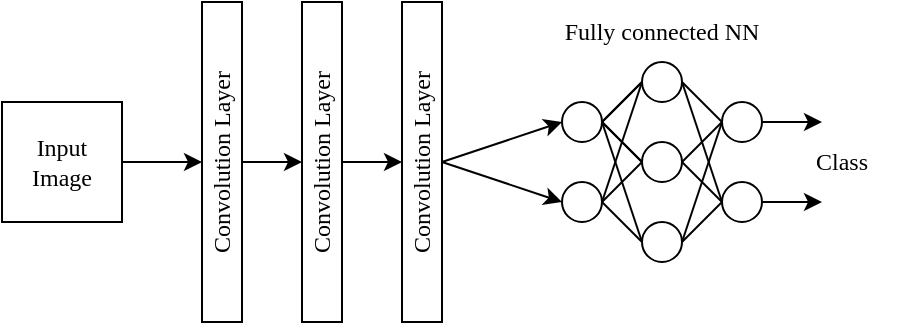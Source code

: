 <mxfile>
    <diagram id="CfPh5NLScSKAY_9VisPO" name="Page-1">
        <mxGraphModel dx="909" dy="429" grid="1" gridSize="10" guides="1" tooltips="1" connect="1" arrows="1" fold="1" page="1" pageScale="1" pageWidth="850" pageHeight="1100" background="#ffffff" math="0" shadow="0">
            <root>
                <mxCell id="0"/>
                <mxCell id="1" parent="0"/>
                <mxCell id="2" value="" style="ellipse;whiteSpace=wrap;html=1;aspect=fixed;" vertex="1" parent="1">
                    <mxGeometry x="300" y="160" width="20" height="20" as="geometry"/>
                </mxCell>
                <mxCell id="3" value="" style="ellipse;whiteSpace=wrap;html=1;aspect=fixed;" vertex="1" parent="1">
                    <mxGeometry x="300" y="200" width="20" height="20" as="geometry"/>
                </mxCell>
                <mxCell id="5" value="" style="ellipse;whiteSpace=wrap;html=1;aspect=fixed;" vertex="1" parent="1">
                    <mxGeometry x="340" y="140" width="20" height="20" as="geometry"/>
                </mxCell>
                <mxCell id="6" value="" style="ellipse;whiteSpace=wrap;html=1;aspect=fixed;" vertex="1" parent="1">
                    <mxGeometry x="340" y="180" width="20" height="20" as="geometry"/>
                </mxCell>
                <mxCell id="7" value="" style="ellipse;whiteSpace=wrap;html=1;aspect=fixed;" vertex="1" parent="1">
                    <mxGeometry x="340" y="220" width="20" height="20" as="geometry"/>
                </mxCell>
                <mxCell id="9" value="" style="ellipse;whiteSpace=wrap;html=1;aspect=fixed;" vertex="1" parent="1">
                    <mxGeometry x="380" y="160" width="20" height="20" as="geometry"/>
                </mxCell>
                <mxCell id="10" value="" style="ellipse;whiteSpace=wrap;html=1;aspect=fixed;" vertex="1" parent="1">
                    <mxGeometry x="380" y="200" width="20" height="20" as="geometry"/>
                </mxCell>
                <mxCell id="12" value="" style="endArrow=none;html=1;exitX=1;exitY=0.5;exitDx=0;exitDy=0;entryX=0;entryY=0.5;entryDx=0;entryDy=0;" edge="1" parent="1" source="2" target="5">
                    <mxGeometry width="50" height="50" relative="1" as="geometry">
                        <mxPoint x="340" y="200" as="sourcePoint"/>
                        <mxPoint x="390" y="150" as="targetPoint"/>
                    </mxGeometry>
                </mxCell>
                <mxCell id="13" value="" style="endArrow=none;html=1;exitX=1;exitY=0.5;exitDx=0;exitDy=0;entryX=0;entryY=0.5;entryDx=0;entryDy=0;" edge="1" parent="1" source="2" target="6">
                    <mxGeometry width="50" height="50" relative="1" as="geometry">
                        <mxPoint x="331.96" y="177.9" as="sourcePoint"/>
                        <mxPoint x="350" y="160" as="targetPoint"/>
                    </mxGeometry>
                </mxCell>
                <mxCell id="14" value="" style="endArrow=none;html=1;exitX=1;exitY=0.5;exitDx=0;exitDy=0;entryX=0;entryY=0.5;entryDx=0;entryDy=0;" edge="1" parent="1" source="2" target="7">
                    <mxGeometry width="50" height="50" relative="1" as="geometry">
                        <mxPoint x="341.96" y="187.9" as="sourcePoint"/>
                        <mxPoint x="360" y="170" as="targetPoint"/>
                    </mxGeometry>
                </mxCell>
                <mxCell id="17" value="" style="endArrow=none;html=1;exitX=1;exitY=0.5;exitDx=0;exitDy=0;entryX=0;entryY=0.5;entryDx=0;entryDy=0;" edge="1" parent="1">
                    <mxGeometry width="50" height="50" relative="1" as="geometry">
                        <mxPoint x="320" y="170" as="sourcePoint"/>
                        <mxPoint x="340" y="150" as="targetPoint"/>
                    </mxGeometry>
                </mxCell>
                <mxCell id="18" value="" style="endArrow=none;html=1;exitX=1;exitY=0.5;exitDx=0;exitDy=0;entryX=0;entryY=0.5;entryDx=0;entryDy=0;" edge="1" parent="1">
                    <mxGeometry width="50" height="50" relative="1" as="geometry">
                        <mxPoint x="320" y="170" as="sourcePoint"/>
                        <mxPoint x="340" y="190" as="targetPoint"/>
                    </mxGeometry>
                </mxCell>
                <mxCell id="27" value="" style="endArrow=none;html=1;exitX=1;exitY=0.5;exitDx=0;exitDy=0;entryX=0;entryY=0.5;entryDx=0;entryDy=0;" edge="1" parent="1" source="3" target="5">
                    <mxGeometry width="50" height="50" relative="1" as="geometry">
                        <mxPoint x="330" y="180" as="sourcePoint"/>
                        <mxPoint x="350" y="160" as="targetPoint"/>
                    </mxGeometry>
                </mxCell>
                <mxCell id="28" value="" style="endArrow=none;html=1;exitX=1;exitY=0.5;exitDx=0;exitDy=0;" edge="1" parent="1" source="3">
                    <mxGeometry width="50" height="50" relative="1" as="geometry">
                        <mxPoint x="340" y="190" as="sourcePoint"/>
                        <mxPoint x="340" y="190" as="targetPoint"/>
                    </mxGeometry>
                </mxCell>
                <mxCell id="29" value="" style="endArrow=none;html=1;exitX=1;exitY=0.5;exitDx=0;exitDy=0;entryX=0;entryY=0.5;entryDx=0;entryDy=0;" edge="1" parent="1" source="3" target="7">
                    <mxGeometry width="50" height="50" relative="1" as="geometry">
                        <mxPoint x="350" y="200" as="sourcePoint"/>
                        <mxPoint x="370" y="180" as="targetPoint"/>
                    </mxGeometry>
                </mxCell>
                <mxCell id="30" value="" style="endArrow=none;html=1;exitX=1;exitY=0.5;exitDx=0;exitDy=0;entryX=0;entryY=0.5;entryDx=0;entryDy=0;" edge="1" parent="1" source="5" target="9">
                    <mxGeometry width="50" height="50" relative="1" as="geometry">
                        <mxPoint x="330" y="180" as="sourcePoint"/>
                        <mxPoint x="350" y="160" as="targetPoint"/>
                    </mxGeometry>
                </mxCell>
                <mxCell id="31" value="" style="endArrow=none;html=1;exitX=1;exitY=0.5;exitDx=0;exitDy=0;entryX=0;entryY=0.5;entryDx=0;entryDy=0;" edge="1" parent="1" source="6" target="9">
                    <mxGeometry width="50" height="50" relative="1" as="geometry">
                        <mxPoint x="370" y="160" as="sourcePoint"/>
                        <mxPoint x="390" y="180" as="targetPoint"/>
                    </mxGeometry>
                </mxCell>
                <mxCell id="32" value="" style="endArrow=none;html=1;entryX=1;entryY=0.5;entryDx=0;entryDy=0;exitX=0;exitY=0.5;exitDx=0;exitDy=0;" edge="1" parent="1" source="9" target="7">
                    <mxGeometry width="50" height="50" relative="1" as="geometry">
                        <mxPoint x="380" y="190" as="sourcePoint"/>
                        <mxPoint x="400" y="190" as="targetPoint"/>
                    </mxGeometry>
                </mxCell>
                <mxCell id="33" value="" style="endArrow=none;html=1;exitX=1;exitY=0.5;exitDx=0;exitDy=0;entryX=0;entryY=0.5;entryDx=0;entryDy=0;" edge="1" parent="1" source="7" target="10">
                    <mxGeometry width="50" height="50" relative="1" as="geometry">
                        <mxPoint x="390" y="180" as="sourcePoint"/>
                        <mxPoint x="410" y="200" as="targetPoint"/>
                    </mxGeometry>
                </mxCell>
                <mxCell id="34" value="" style="endArrow=none;html=1;exitX=1;exitY=0.5;exitDx=0;exitDy=0;entryX=0;entryY=0.5;entryDx=0;entryDy=0;" edge="1" parent="1" source="6" target="10">
                    <mxGeometry width="50" height="50" relative="1" as="geometry">
                        <mxPoint x="400" y="190" as="sourcePoint"/>
                        <mxPoint x="420" y="210" as="targetPoint"/>
                    </mxGeometry>
                </mxCell>
                <mxCell id="35" value="" style="endArrow=none;html=1;exitX=1;exitY=0.5;exitDx=0;exitDy=0;entryX=0;entryY=0.5;entryDx=0;entryDy=0;" edge="1" parent="1" source="5" target="10">
                    <mxGeometry width="50" height="50" relative="1" as="geometry">
                        <mxPoint x="410" y="200" as="sourcePoint"/>
                        <mxPoint x="430" y="220" as="targetPoint"/>
                    </mxGeometry>
                </mxCell>
                <mxCell id="36" value="&lt;font face=&quot;Times New Roman&quot;&gt;Convolution Layer&lt;/font&gt;" style="rounded=0;whiteSpace=wrap;html=1;horizontal=0;" vertex="1" parent="1">
                    <mxGeometry x="120" y="110" width="20" height="160" as="geometry"/>
                </mxCell>
                <mxCell id="38" value="&lt;font face=&quot;Times New Roman&quot;&gt;Convolution Layer&lt;/font&gt;" style="rounded=0;whiteSpace=wrap;html=1;horizontal=0;" vertex="1" parent="1">
                    <mxGeometry x="170" y="110" width="20" height="160" as="geometry"/>
                </mxCell>
                <mxCell id="39" value="&lt;font face=&quot;Times New Roman&quot;&gt;Convolution Layer&lt;/font&gt;" style="rounded=0;whiteSpace=wrap;html=1;horizontal=0;" vertex="1" parent="1">
                    <mxGeometry x="220" y="110" width="20" height="160" as="geometry"/>
                </mxCell>
                <mxCell id="42" value="Input&lt;br&gt;Image" style="rounded=0;whiteSpace=wrap;html=1;fontFamily=Times New Roman;" vertex="1" parent="1">
                    <mxGeometry x="20" y="160" width="60" height="60" as="geometry"/>
                </mxCell>
                <mxCell id="43" value="" style="endArrow=classic;html=1;fontFamily=Times New Roman;exitX=1;exitY=0.5;exitDx=0;exitDy=0;entryX=0;entryY=0.5;entryDx=0;entryDy=0;" edge="1" parent="1" source="42" target="36">
                    <mxGeometry width="50" height="50" relative="1" as="geometry">
                        <mxPoint x="290" y="250" as="sourcePoint"/>
                        <mxPoint x="340" y="200" as="targetPoint"/>
                    </mxGeometry>
                </mxCell>
                <mxCell id="44" value="" style="endArrow=classic;html=1;fontFamily=Times New Roman;exitX=1;exitY=0.5;exitDx=0;exitDy=0;entryX=0;entryY=0.5;entryDx=0;entryDy=0;" edge="1" parent="1" source="36" target="38">
                    <mxGeometry width="50" height="50" relative="1" as="geometry">
                        <mxPoint x="90" y="200" as="sourcePoint"/>
                        <mxPoint x="130" y="200" as="targetPoint"/>
                    </mxGeometry>
                </mxCell>
                <mxCell id="45" value="" style="endArrow=classic;html=1;fontFamily=Times New Roman;exitX=1;exitY=0.5;exitDx=0;exitDy=0;entryX=0;entryY=0.5;entryDx=0;entryDy=0;" edge="1" parent="1" source="38" target="39">
                    <mxGeometry width="50" height="50" relative="1" as="geometry">
                        <mxPoint x="100" y="210" as="sourcePoint"/>
                        <mxPoint x="140" y="210" as="targetPoint"/>
                    </mxGeometry>
                </mxCell>
                <mxCell id="46" value="" style="endArrow=classic;html=1;fontFamily=Times New Roman;exitX=1;exitY=0.5;exitDx=0;exitDy=0;entryX=0;entryY=0.5;entryDx=0;entryDy=0;" edge="1" parent="1" source="39" target="2">
                    <mxGeometry width="50" height="50" relative="1" as="geometry">
                        <mxPoint x="110" y="220" as="sourcePoint"/>
                        <mxPoint x="150" y="220" as="targetPoint"/>
                    </mxGeometry>
                </mxCell>
                <mxCell id="47" value="" style="endArrow=classic;html=1;fontFamily=Times New Roman;exitX=1;exitY=0.5;exitDx=0;exitDy=0;entryX=0;entryY=0.5;entryDx=0;entryDy=0;" edge="1" parent="1" source="39" target="3">
                    <mxGeometry width="50" height="50" relative="1" as="geometry">
                        <mxPoint x="120" y="230" as="sourcePoint"/>
                        <mxPoint x="160" y="230" as="targetPoint"/>
                    </mxGeometry>
                </mxCell>
                <mxCell id="48" value="Fully connected NN" style="text;html=1;strokeColor=none;fillColor=none;align=center;verticalAlign=middle;whiteSpace=wrap;rounded=0;fontFamily=Times New Roman;" vertex="1" parent="1">
                    <mxGeometry x="290" y="110" width="120" height="30" as="geometry"/>
                </mxCell>
                <mxCell id="49" value="" style="endArrow=classic;html=1;fontFamily=Times New Roman;exitX=1;exitY=0.5;exitDx=0;exitDy=0;" edge="1" parent="1" source="9">
                    <mxGeometry width="50" height="50" relative="1" as="geometry">
                        <mxPoint x="390" y="240" as="sourcePoint"/>
                        <mxPoint x="430" y="170" as="targetPoint"/>
                    </mxGeometry>
                </mxCell>
                <mxCell id="50" value="" style="endArrow=classic;html=1;fontFamily=Times New Roman;exitX=1;exitY=0.5;exitDx=0;exitDy=0;" edge="1" parent="1" source="10">
                    <mxGeometry width="50" height="50" relative="1" as="geometry">
                        <mxPoint x="390" y="240" as="sourcePoint"/>
                        <mxPoint x="430" y="210" as="targetPoint"/>
                    </mxGeometry>
                </mxCell>
                <mxCell id="51" value="Class" style="text;html=1;strokeColor=none;fillColor=none;align=center;verticalAlign=middle;whiteSpace=wrap;rounded=0;fontFamily=Times New Roman;" vertex="1" parent="1">
                    <mxGeometry x="410" y="172.5" width="60" height="35" as="geometry"/>
                </mxCell>
            </root>
        </mxGraphModel>
    </diagram>
    <diagram id="3MUkyW8KqA5xj_07tWJR" name="Page-2">
        <mxGraphModel dx="758" dy="358" grid="1" gridSize="10" guides="1" tooltips="1" connect="1" arrows="1" fold="1" page="1" pageScale="1" pageWidth="850" pageHeight="1100" background="#FFFFFF" math="0" shadow="0">
            <root>
                <mxCell id="0"/>
                <mxCell id="1" parent="0"/>
                <mxCell id="lkPLX6o2xnJ9gvVoP4zc-1" value="1" style="text;html=1;strokeColor=default;fillColor=none;align=center;verticalAlign=middle;whiteSpace=wrap;rounded=0;fontFamily=Times New Roman;fontStyle=1;strokeWidth=1;" vertex="1" parent="1">
                    <mxGeometry x="40" y="40" width="40" height="40" as="geometry"/>
                </mxCell>
                <mxCell id="lkPLX6o2xnJ9gvVoP4zc-2" value="3" style="text;html=1;strokeColor=default;fillColor=none;align=center;verticalAlign=middle;whiteSpace=wrap;rounded=0;fontFamily=Times New Roman;fontStyle=1;strokeWidth=1;" vertex="1" parent="1">
                    <mxGeometry x="80" y="40" width="40" height="40" as="geometry"/>
                </mxCell>
                <mxCell id="lkPLX6o2xnJ9gvVoP4zc-3" value="5" style="text;html=1;strokeColor=default;fillColor=none;align=center;verticalAlign=middle;whiteSpace=wrap;rounded=0;fontFamily=Times New Roman;fontStyle=1;strokeWidth=1;" vertex="1" parent="1">
                    <mxGeometry x="120" y="40" width="40" height="40" as="geometry"/>
                </mxCell>
                <mxCell id="lkPLX6o2xnJ9gvVoP4zc-4" value="0" style="text;html=1;strokeColor=default;fillColor=none;align=center;verticalAlign=middle;whiteSpace=wrap;rounded=0;fontFamily=Times New Roman;fontStyle=1;strokeWidth=1;" vertex="1" parent="1">
                    <mxGeometry x="160" y="40" width="40" height="40" as="geometry"/>
                </mxCell>
                <mxCell id="lkPLX6o2xnJ9gvVoP4zc-5" value="1" style="text;html=1;strokeColor=default;fillColor=none;align=center;verticalAlign=middle;whiteSpace=wrap;rounded=0;fontFamily=Times New Roman;fontStyle=1;strokeWidth=1;" vertex="1" parent="1">
                    <mxGeometry x="200" y="40" width="40" height="40" as="geometry"/>
                </mxCell>
                <mxCell id="lkPLX6o2xnJ9gvVoP4zc-6" value="1" style="text;html=1;strokeColor=default;fillColor=none;align=center;verticalAlign=middle;whiteSpace=wrap;rounded=0;fontFamily=Times New Roman;fontStyle=1;strokeWidth=1;" vertex="1" parent="1">
                    <mxGeometry x="40" y="80" width="40" height="40" as="geometry"/>
                </mxCell>
                <mxCell id="lkPLX6o2xnJ9gvVoP4zc-7" value="2" style="text;html=1;strokeColor=default;fillColor=none;align=center;verticalAlign=middle;whiteSpace=wrap;rounded=0;fontFamily=Times New Roman;fontStyle=1;strokeWidth=1;" vertex="1" parent="1">
                    <mxGeometry x="80" y="80" width="40" height="40" as="geometry"/>
                </mxCell>
                <mxCell id="lkPLX6o2xnJ9gvVoP4zc-8" value="7" style="text;html=1;strokeColor=default;fillColor=none;align=center;verticalAlign=middle;whiteSpace=wrap;rounded=0;fontFamily=Times New Roman;fontStyle=1;strokeWidth=1;" vertex="1" parent="1">
                    <mxGeometry x="120" y="80" width="40" height="40" as="geometry"/>
                </mxCell>
                <mxCell id="lkPLX6o2xnJ9gvVoP4zc-9" value="4" style="text;html=1;strokeColor=default;fillColor=none;align=center;verticalAlign=middle;whiteSpace=wrap;rounded=0;fontFamily=Times New Roman;fontStyle=1;strokeWidth=1;" vertex="1" parent="1">
                    <mxGeometry x="160" y="80" width="40" height="40" as="geometry"/>
                </mxCell>
                <mxCell id="lkPLX6o2xnJ9gvVoP4zc-10" value="2" style="text;html=1;strokeColor=default;fillColor=none;align=center;verticalAlign=middle;whiteSpace=wrap;rounded=0;fontFamily=Times New Roman;fontStyle=1;strokeWidth=1;" vertex="1" parent="1">
                    <mxGeometry x="200" y="80" width="40" height="40" as="geometry"/>
                </mxCell>
                <mxCell id="lkPLX6o2xnJ9gvVoP4zc-11" value="6" style="text;html=1;strokeColor=default;fillColor=none;align=center;verticalAlign=middle;whiteSpace=wrap;rounded=0;fontFamily=Times New Roman;fontStyle=1;strokeWidth=1;" vertex="1" parent="1">
                    <mxGeometry x="40" y="120" width="40" height="40" as="geometry"/>
                </mxCell>
                <mxCell id="lkPLX6o2xnJ9gvVoP4zc-12" value="3" style="text;html=1;strokeColor=default;fillColor=none;align=center;verticalAlign=middle;whiteSpace=wrap;rounded=0;fontFamily=Times New Roman;fontStyle=1;strokeWidth=1;" vertex="1" parent="1">
                    <mxGeometry x="80" y="120" width="40" height="40" as="geometry"/>
                </mxCell>
                <mxCell id="lkPLX6o2xnJ9gvVoP4zc-13" value="8" style="text;html=1;strokeColor=default;fillColor=#CCFFCC;align=center;verticalAlign=middle;whiteSpace=wrap;rounded=0;fontFamily=Times New Roman;fontStyle=1;strokeWidth=1;" vertex="1" parent="1">
                    <mxGeometry x="120" y="120" width="40" height="40" as="geometry"/>
                </mxCell>
                <mxCell id="lkPLX6o2xnJ9gvVoP4zc-14" value="4" style="text;html=1;strokeColor=default;fillColor=none;align=center;verticalAlign=middle;whiteSpace=wrap;rounded=0;fontFamily=Times New Roman;fontStyle=1;strokeWidth=1;" vertex="1" parent="1">
                    <mxGeometry x="160" y="120" width="40" height="40" as="geometry"/>
                </mxCell>
                <mxCell id="lkPLX6o2xnJ9gvVoP4zc-15" value="3" style="text;html=1;strokeColor=default;fillColor=none;align=center;verticalAlign=middle;whiteSpace=wrap;rounded=0;fontFamily=Times New Roman;fontStyle=1;strokeWidth=1;" vertex="1" parent="1">
                    <mxGeometry x="200" y="120" width="40" height="40" as="geometry"/>
                </mxCell>
                <mxCell id="lkPLX6o2xnJ9gvVoP4zc-16" value="1" style="text;html=1;strokeColor=default;fillColor=none;align=center;verticalAlign=middle;whiteSpace=wrap;rounded=0;fontFamily=Times New Roman;fontStyle=1;strokeWidth=1;" vertex="1" parent="1">
                    <mxGeometry x="40" y="160" width="40" height="40" as="geometry"/>
                </mxCell>
                <mxCell id="lkPLX6o2xnJ9gvVoP4zc-17" value="4" style="text;html=1;strokeColor=default;fillColor=none;align=center;verticalAlign=middle;whiteSpace=wrap;rounded=0;fontFamily=Times New Roman;fontStyle=1;strokeWidth=1;" vertex="1" parent="1">
                    <mxGeometry x="80" y="160" width="40" height="40" as="geometry"/>
                </mxCell>
                <mxCell id="lkPLX6o2xnJ9gvVoP4zc-18" value="5" style="text;html=1;strokeColor=default;fillColor=none;align=center;verticalAlign=middle;whiteSpace=wrap;rounded=0;fontFamily=Times New Roman;fontStyle=1;strokeWidth=1;" vertex="1" parent="1">
                    <mxGeometry x="120" y="160" width="40" height="40" as="geometry"/>
                </mxCell>
                <mxCell id="lkPLX6o2xnJ9gvVoP4zc-19" value="9" style="text;html=1;strokeColor=default;fillColor=none;align=center;verticalAlign=middle;whiteSpace=wrap;rounded=0;fontFamily=Times New Roman;fontStyle=1;strokeWidth=1;" vertex="1" parent="1">
                    <mxGeometry x="160" y="160" width="40" height="40" as="geometry"/>
                </mxCell>
                <mxCell id="lkPLX6o2xnJ9gvVoP4zc-20" value="7" style="text;html=1;strokeColor=default;fillColor=none;align=center;verticalAlign=middle;whiteSpace=wrap;rounded=0;fontFamily=Times New Roman;fontStyle=1;strokeWidth=1;" vertex="1" parent="1">
                    <mxGeometry x="200" y="160" width="40" height="40" as="geometry"/>
                </mxCell>
                <mxCell id="lkPLX6o2xnJ9gvVoP4zc-21" value="0" style="text;html=1;strokeColor=default;fillColor=none;align=center;verticalAlign=middle;whiteSpace=wrap;rounded=0;fontFamily=Times New Roman;fontStyle=1;strokeWidth=1;" vertex="1" parent="1">
                    <mxGeometry x="40" y="200" width="40" height="40" as="geometry"/>
                </mxCell>
                <mxCell id="lkPLX6o2xnJ9gvVoP4zc-22" value="3" style="text;html=1;strokeColor=default;fillColor=none;align=center;verticalAlign=middle;whiteSpace=wrap;rounded=0;fontFamily=Times New Roman;fontStyle=1;strokeWidth=1;" vertex="1" parent="1">
                    <mxGeometry x="80" y="200" width="40" height="40" as="geometry"/>
                </mxCell>
                <mxCell id="lkPLX6o2xnJ9gvVoP4zc-23" value="1" style="text;html=1;strokeColor=default;fillColor=none;align=center;verticalAlign=middle;whiteSpace=wrap;rounded=0;fontFamily=Times New Roman;fontStyle=1;strokeWidth=1;" vertex="1" parent="1">
                    <mxGeometry x="120" y="200" width="40" height="40" as="geometry"/>
                </mxCell>
                <mxCell id="lkPLX6o2xnJ9gvVoP4zc-24" value="1" style="text;html=1;strokeColor=default;fillColor=none;align=center;verticalAlign=middle;whiteSpace=wrap;rounded=0;fontFamily=Times New Roman;fontStyle=1;strokeWidth=1;" vertex="1" parent="1">
                    <mxGeometry x="160" y="200" width="40" height="40" as="geometry"/>
                </mxCell>
                <mxCell id="lkPLX6o2xnJ9gvVoP4zc-25" value="2" style="text;html=1;strokeColor=default;fillColor=none;align=center;verticalAlign=middle;whiteSpace=wrap;rounded=0;fontFamily=Times New Roman;fontStyle=1;strokeWidth=1;" vertex="1" parent="1">
                    <mxGeometry x="200" y="200" width="40" height="40" as="geometry"/>
                </mxCell>
                <mxCell id="lkPLX6o2xnJ9gvVoP4zc-26" value="-1" style="text;html=1;strokeColor=default;fillColor=#CCFFCC;align=center;verticalAlign=middle;whiteSpace=wrap;rounded=0;fontFamily=Times New Roman;fontStyle=1;strokeWidth=1;" vertex="1" parent="1">
                    <mxGeometry x="280" y="80" width="40" height="40" as="geometry"/>
                </mxCell>
                <mxCell id="lkPLX6o2xnJ9gvVoP4zc-27" value="0" style="text;html=1;strokeColor=default;fillColor=#CCFFCC;align=center;verticalAlign=middle;whiteSpace=wrap;rounded=0;fontFamily=Times New Roman;fontStyle=1;strokeWidth=1;" vertex="1" parent="1">
                    <mxGeometry x="320" y="80" width="40" height="40" as="geometry"/>
                </mxCell>
                <mxCell id="lkPLX6o2xnJ9gvVoP4zc-28" value="1" style="text;html=1;strokeColor=default;fillColor=#CCFFCC;align=center;verticalAlign=middle;whiteSpace=wrap;rounded=0;fontFamily=Times New Roman;fontStyle=1;strokeWidth=1;" vertex="1" parent="1">
                    <mxGeometry x="360" y="80" width="40" height="40" as="geometry"/>
                </mxCell>
                <mxCell id="lkPLX6o2xnJ9gvVoP4zc-29" value="-1" style="text;html=1;strokeColor=default;fillColor=#CCFFCC;align=center;verticalAlign=middle;whiteSpace=wrap;rounded=0;fontFamily=Times New Roman;fontStyle=1;strokeWidth=1;" vertex="1" parent="1">
                    <mxGeometry x="280" y="120" width="40" height="40" as="geometry"/>
                </mxCell>
                <mxCell id="lkPLX6o2xnJ9gvVoP4zc-30" value="0" style="text;html=1;strokeColor=#0d0d0d;fillColor=#CCFFCC;align=center;verticalAlign=middle;whiteSpace=wrap;rounded=0;fontFamily=Times New Roman;fontStyle=1;strokeWidth=1;gradientColor=none;" vertex="1" parent="1">
                    <mxGeometry x="320" y="120" width="40" height="40" as="geometry"/>
                </mxCell>
                <mxCell id="lkPLX6o2xnJ9gvVoP4zc-31" value="1" style="text;html=1;strokeColor=default;fillColor=#CCFFCC;align=center;verticalAlign=middle;whiteSpace=wrap;rounded=0;fontFamily=Times New Roman;fontStyle=1;strokeWidth=1;" vertex="1" parent="1">
                    <mxGeometry x="360" y="120" width="40" height="40" as="geometry"/>
                </mxCell>
                <mxCell id="lkPLX6o2xnJ9gvVoP4zc-32" value="-1" style="text;html=1;strokeColor=default;fillColor=#CCFFCC;align=center;verticalAlign=middle;whiteSpace=wrap;rounded=0;fontFamily=Times New Roman;fontStyle=1;strokeWidth=1;" vertex="1" parent="1">
                    <mxGeometry x="280" y="160" width="40" height="40" as="geometry"/>
                </mxCell>
                <mxCell id="lkPLX6o2xnJ9gvVoP4zc-33" value="0" style="text;html=1;strokeColor=default;fillColor=#CCFFCC;align=center;verticalAlign=middle;whiteSpace=wrap;rounded=0;fontFamily=Times New Roman;fontStyle=1;strokeWidth=1;" vertex="1" parent="1">
                    <mxGeometry x="320" y="160" width="40" height="40" as="geometry"/>
                </mxCell>
                <mxCell id="lkPLX6o2xnJ9gvVoP4zc-34" value="1" style="text;html=1;strokeColor=default;fillColor=#CCFFCC;align=center;verticalAlign=middle;whiteSpace=wrap;rounded=0;fontFamily=Times New Roman;fontStyle=1;strokeWidth=1;" vertex="1" parent="1">
                    <mxGeometry x="360" y="160" width="40" height="40" as="geometry"/>
                </mxCell>
                <mxCell id="lkPLX6o2xnJ9gvVoP4zc-35" value="1" style="text;html=1;strokeColor=default;fillColor=none;align=center;verticalAlign=middle;whiteSpace=wrap;rounded=0;fontFamily=Times New Roman;fontStyle=1;strokeWidth=1;" vertex="1" parent="1">
                    <mxGeometry x="40" y="40" width="40" height="40" as="geometry"/>
                </mxCell>
                <mxCell id="lkPLX6o2xnJ9gvVoP4zc-36" value="3" style="text;html=1;strokeColor=default;fillColor=none;align=center;verticalAlign=middle;whiteSpace=wrap;rounded=0;fontFamily=Times New Roman;fontStyle=1;strokeWidth=1;" vertex="1" parent="1">
                    <mxGeometry x="80" y="40" width="40" height="40" as="geometry"/>
                </mxCell>
                <mxCell id="lkPLX6o2xnJ9gvVoP4zc-37" value="5" style="text;html=1;strokeColor=default;fillColor=none;align=center;verticalAlign=middle;whiteSpace=wrap;rounded=0;fontFamily=Times New Roman;fontStyle=1;strokeWidth=1;" vertex="1" parent="1">
                    <mxGeometry x="120" y="40" width="40" height="40" as="geometry"/>
                </mxCell>
                <mxCell id="lkPLX6o2xnJ9gvVoP4zc-38" value="1" style="text;html=1;strokeColor=default;fillColor=none;align=center;verticalAlign=middle;whiteSpace=wrap;rounded=0;fontFamily=Times New Roman;fontStyle=1;strokeWidth=1;" vertex="1" parent="1">
                    <mxGeometry x="40" y="80" width="40" height="40" as="geometry"/>
                </mxCell>
                <mxCell id="lkPLX6o2xnJ9gvVoP4zc-39" value="2" style="text;html=1;strokeColor=default;fillColor=none;align=center;verticalAlign=middle;whiteSpace=wrap;rounded=0;fontFamily=Times New Roman;fontStyle=1;strokeWidth=1;" vertex="1" parent="1">
                    <mxGeometry x="80" y="80" width="40" height="40" as="geometry"/>
                </mxCell>
                <mxCell id="lkPLX6o2xnJ9gvVoP4zc-40" value="7" style="text;html=1;strokeColor=default;fillColor=none;align=center;verticalAlign=middle;whiteSpace=wrap;rounded=0;fontFamily=Times New Roman;fontStyle=1;strokeWidth=1;" vertex="1" parent="1">
                    <mxGeometry x="120" y="80" width="40" height="40" as="geometry"/>
                </mxCell>
                <mxCell id="lkPLX6o2xnJ9gvVoP4zc-41" value="6" style="text;html=1;strokeColor=default;fillColor=none;align=center;verticalAlign=middle;whiteSpace=wrap;rounded=0;fontFamily=Times New Roman;fontStyle=1;strokeWidth=1;" vertex="1" parent="1">
                    <mxGeometry x="40" y="120" width="40" height="40" as="geometry"/>
                </mxCell>
                <mxCell id="lkPLX6o2xnJ9gvVoP4zc-42" value="1" style="text;html=1;strokeColor=default;fillColor=#CCFFCC;align=center;verticalAlign=middle;whiteSpace=wrap;rounded=0;fontFamily=Times New Roman;fontStyle=1;strokeWidth=1;" vertex="1" parent="1">
                    <mxGeometry x="40" y="40" width="40" height="40" as="geometry"/>
                </mxCell>
                <mxCell id="lkPLX6o2xnJ9gvVoP4zc-43" value="3" style="text;html=1;strokeColor=default;fillColor=#CCFFCC;align=center;verticalAlign=middle;whiteSpace=wrap;rounded=0;fontFamily=Times New Roman;fontStyle=1;strokeWidth=1;" vertex="1" parent="1">
                    <mxGeometry x="80" y="40" width="40" height="40" as="geometry"/>
                </mxCell>
                <mxCell id="lkPLX6o2xnJ9gvVoP4zc-44" value="5" style="text;html=1;strokeColor=default;fillColor=#CCFFCC;align=center;verticalAlign=middle;whiteSpace=wrap;rounded=0;fontFamily=Times New Roman;fontStyle=1;strokeWidth=1;" vertex="1" parent="1">
                    <mxGeometry x="120" y="40" width="40" height="40" as="geometry"/>
                </mxCell>
                <mxCell id="lkPLX6o2xnJ9gvVoP4zc-45" value="1" style="text;html=1;strokeColor=default;fillColor=#CCFFCC;align=center;verticalAlign=middle;whiteSpace=wrap;rounded=0;fontFamily=Times New Roman;fontStyle=1;strokeWidth=1;" vertex="1" parent="1">
                    <mxGeometry x="40" y="80" width="40" height="40" as="geometry"/>
                </mxCell>
                <mxCell id="lkPLX6o2xnJ9gvVoP4zc-46" value="2" style="text;html=1;strokeColor=default;fillColor=#CCFFCC;align=center;verticalAlign=middle;whiteSpace=wrap;rounded=0;fontFamily=Times New Roman;fontStyle=1;strokeWidth=1;" vertex="1" parent="1">
                    <mxGeometry x="80" y="80" width="40" height="40" as="geometry"/>
                </mxCell>
                <mxCell id="lkPLX6o2xnJ9gvVoP4zc-47" value="7" style="text;html=1;strokeColor=default;fillColor=#CCFFCC;align=center;verticalAlign=middle;whiteSpace=wrap;rounded=0;fontFamily=Times New Roman;fontStyle=1;strokeWidth=1;" vertex="1" parent="1">
                    <mxGeometry x="120" y="80" width="40" height="40" as="geometry"/>
                </mxCell>
                <mxCell id="lkPLX6o2xnJ9gvVoP4zc-48" value="6" style="text;html=1;strokeColor=default;fillColor=#CCFFCC;align=center;verticalAlign=middle;whiteSpace=wrap;rounded=0;fontFamily=Times New Roman;fontStyle=1;strokeWidth=1;" vertex="1" parent="1">
                    <mxGeometry x="40" y="120" width="40" height="40" as="geometry"/>
                </mxCell>
                <mxCell id="lkPLX6o2xnJ9gvVoP4zc-49" value="3" style="text;html=1;strokeColor=default;fillColor=#CCFFCC;align=center;verticalAlign=middle;whiteSpace=wrap;rounded=0;fontFamily=Times New Roman;fontStyle=1;strokeWidth=1;" vertex="1" parent="1">
                    <mxGeometry x="80" y="120" width="40" height="40" as="geometry"/>
                </mxCell>
                <mxCell id="lkPLX6o2xnJ9gvVoP4zc-50" value="" style="endArrow=none;html=1;fontFamily=Times New Roman;exitX=0;exitY=0;exitDx=0;exitDy=0;entryX=0;entryY=0;entryDx=0;entryDy=0;opacity=50;" edge="1" parent="1" source="lkPLX6o2xnJ9gvVoP4zc-42" target="lkPLX6o2xnJ9gvVoP4zc-26">
                    <mxGeometry width="50" height="50" relative="1" as="geometry">
                        <mxPoint x="270" y="170" as="sourcePoint"/>
                        <mxPoint x="320" y="120" as="targetPoint"/>
                    </mxGeometry>
                </mxCell>
                <mxCell id="lkPLX6o2xnJ9gvVoP4zc-51" value="" style="endArrow=none;html=1;fontFamily=Times New Roman;exitX=0;exitY=1;exitDx=0;exitDy=0;entryX=0;entryY=1;entryDx=0;entryDy=0;opacity=50;" edge="1" parent="1" source="lkPLX6o2xnJ9gvVoP4zc-32" target="lkPLX6o2xnJ9gvVoP4zc-48">
                    <mxGeometry width="50" height="50" relative="1" as="geometry">
                        <mxPoint x="270" y="170" as="sourcePoint"/>
                        <mxPoint x="320" y="120" as="targetPoint"/>
                    </mxGeometry>
                </mxCell>
                <mxCell id="lkPLX6o2xnJ9gvVoP4zc-52" value="12" style="text;html=1;strokeColor=default;fillColor=#CCFFCC;align=center;verticalAlign=middle;whiteSpace=wrap;rounded=0;fontFamily=Times New Roman;fontStyle=1;strokeWidth=1;" vertex="1" parent="1">
                    <mxGeometry x="480" y="80" width="40" height="40" as="geometry"/>
                </mxCell>
                <mxCell id="lkPLX6o2xnJ9gvVoP4zc-53" value="0" style="text;html=1;strokeColor=default;fillColor=none;align=center;verticalAlign=middle;whiteSpace=wrap;rounded=0;fontFamily=Times New Roman;fontStyle=1;strokeWidth=1;" vertex="1" parent="1">
                    <mxGeometry x="520" y="80" width="40" height="40" as="geometry"/>
                </mxCell>
                <mxCell id="lkPLX6o2xnJ9gvVoP4zc-54" value="-14" style="text;html=1;strokeColor=default;fillColor=none;align=center;verticalAlign=middle;whiteSpace=wrap;rounded=0;fontFamily=Times New Roman;fontStyle=1;strokeWidth=1;" vertex="1" parent="1">
                    <mxGeometry x="560" y="80" width="40" height="40" as="geometry"/>
                </mxCell>
                <mxCell id="lkPLX6o2xnJ9gvVoP4zc-55" value="12" style="text;html=1;strokeColor=default;fillColor=none;align=center;verticalAlign=middle;whiteSpace=wrap;rounded=0;fontFamily=Times New Roman;fontStyle=1;strokeWidth=1;" vertex="1" parent="1">
                    <mxGeometry x="480" y="120" width="40" height="40" as="geometry"/>
                </mxCell>
                <mxCell id="lkPLX6o2xnJ9gvVoP4zc-56" value="8" style="text;html=1;strokeColor=default;fillColor=none;align=center;verticalAlign=middle;whiteSpace=wrap;rounded=0;fontFamily=Times New Roman;fontStyle=1;strokeWidth=1;" vertex="1" parent="1">
                    <mxGeometry x="520" y="120" width="40" height="40" as="geometry"/>
                </mxCell>
                <mxCell id="lkPLX6o2xnJ9gvVoP4zc-57" value="-8" style="text;html=1;strokeColor=default;fillColor=none;align=center;verticalAlign=middle;whiteSpace=wrap;rounded=0;fontFamily=Times New Roman;fontStyle=1;strokeWidth=1;" vertex="1" parent="1">
                    <mxGeometry x="560" y="120" width="40" height="40" as="geometry"/>
                </mxCell>
                <mxCell id="lkPLX6o2xnJ9gvVoP4zc-58" value="7" style="text;html=1;strokeColor=default;fillColor=none;align=center;verticalAlign=middle;whiteSpace=wrap;rounded=0;fontFamily=Times New Roman;fontStyle=1;strokeWidth=1;" vertex="1" parent="1">
                    <mxGeometry x="480" y="160" width="40" height="40" as="geometry"/>
                </mxCell>
                <mxCell id="lkPLX6o2xnJ9gvVoP4zc-59" value="4" style="text;html=1;strokeColor=default;fillColor=none;align=center;verticalAlign=middle;whiteSpace=wrap;rounded=0;fontFamily=Times New Roman;fontStyle=1;strokeWidth=1;" vertex="1" parent="1">
                    <mxGeometry x="520" y="160" width="40" height="40" as="geometry"/>
                </mxCell>
                <mxCell id="lkPLX6o2xnJ9gvVoP4zc-60" value="-2" style="text;html=1;strokeColor=default;fillColor=none;align=center;verticalAlign=middle;whiteSpace=wrap;rounded=0;fontFamily=Times New Roman;fontStyle=1;strokeWidth=1;" vertex="1" parent="1">
                    <mxGeometry x="560" y="160" width="40" height="40" as="geometry"/>
                </mxCell>
                <mxCell id="lkPLX6o2xnJ9gvVoP4zc-61" value="(-1) + (-1) + (-6) + 5 + 7 + 8 = 12" style="text;html=1;strokeColor=none;fillColor=none;align=center;verticalAlign=middle;whiteSpace=wrap;rounded=0;strokeWidth=1;fontFamily=Times New Roman;opacity=50;fontStyle=1" vertex="1" parent="1">
                    <mxGeometry x="330" y="40" width="190" height="30" as="geometry"/>
                </mxCell>
                <mxCell id="lkPLX6o2xnJ9gvVoP4zc-62" value="" style="rounded=0;whiteSpace=wrap;html=1;strokeColor=#FF0000;strokeWidth=2;fontFamily=Times New Roman;fillColor=none;gradientColor=none;" vertex="1" parent="1">
                    <mxGeometry x="320" y="120" width="40" height="40" as="geometry"/>
                </mxCell>
                <mxCell id="lkPLX6o2xnJ9gvVoP4zc-63" value="" style="rounded=0;whiteSpace=wrap;html=1;strokeColor=#FF0000;strokeWidth=2;fontFamily=Times New Roman;fillColor=none;gradientColor=none;" vertex="1" parent="1">
                    <mxGeometry x="80" y="80" width="40" height="40" as="geometry"/>
                </mxCell>
                <mxCell id="lkPLX6o2xnJ9gvVoP4zc-64" value="" style="rounded=0;whiteSpace=wrap;html=1;strokeColor=#FF0000;strokeWidth=2;fontFamily=Times New Roman;fillColor=none;gradientColor=none;" vertex="1" parent="1">
                    <mxGeometry x="120" y="80" width="40" height="40" as="geometry"/>
                </mxCell>
                <mxCell id="lkPLX6o2xnJ9gvVoP4zc-65" value="" style="endArrow=classic;html=1;fontFamily=Times New Roman;strokeColor=#FF0000;" edge="1" parent="1">
                    <mxGeometry width="50" height="50" relative="1" as="geometry">
                        <mxPoint x="100" y="110" as="sourcePoint"/>
                        <mxPoint x="140" y="110" as="targetPoint"/>
                    </mxGeometry>
                </mxCell>
                <mxCell id="lkPLX6o2xnJ9gvVoP4zc-66" value="" style="shape=flexArrow;endArrow=classic;html=1;strokeColor=#000000;fontFamily=Times New Roman;" edge="1" parent="1">
                    <mxGeometry width="50" height="50" relative="1" as="geometry">
                        <mxPoint x="410" y="140" as="sourcePoint"/>
                        <mxPoint x="470" y="140" as="targetPoint"/>
                    </mxGeometry>
                </mxCell>
                <mxCell id="lkPLX6o2xnJ9gvVoP4zc-67" value="&lt;b&gt;SUM&lt;/b&gt;" style="text;html=1;strokeColor=none;fillColor=none;align=center;verticalAlign=middle;whiteSpace=wrap;rounded=0;strokeWidth=2;fontFamily=Times New Roman;" vertex="1" parent="1">
                    <mxGeometry x="290" y="40" width="60" height="30" as="geometry"/>
                </mxCell>
                <mxCell id="lkPLX6o2xnJ9gvVoP4zc-68" value="&lt;font style=&quot;font-size: 14px;&quot;&gt;X&lt;/font&gt;" style="text;html=1;strokeColor=none;fillColor=none;align=center;verticalAlign=middle;whiteSpace=wrap;rounded=0;strokeWidth=2;fontFamily=Times New Roman;fontStyle=1" vertex="1" parent="1">
                    <mxGeometry x="230" y="125" width="60" height="30" as="geometry"/>
                </mxCell>
                <mxCell id="lkPLX6o2xnJ9gvVoP4zc-69" value="Input" style="text;html=1;strokeColor=none;fillColor=none;align=center;verticalAlign=middle;whiteSpace=wrap;rounded=0;strokeWidth=2;fontFamily=Times New Roman;fontSize=14;" vertex="1" parent="1">
                    <mxGeometry x="110" y="250" width="60" height="30" as="geometry"/>
                </mxCell>
                <mxCell id="lkPLX6o2xnJ9gvVoP4zc-70" value="Output" style="text;html=1;strokeColor=none;fillColor=none;align=center;verticalAlign=middle;whiteSpace=wrap;rounded=0;strokeWidth=2;fontFamily=Times New Roman;fontSize=14;" vertex="1" parent="1">
                    <mxGeometry x="510" y="250" width="60" height="30" as="geometry"/>
                </mxCell>
                <mxCell id="lkPLX6o2xnJ9gvVoP4zc-71" value="Kernel" style="text;html=1;strokeColor=none;fillColor=none;align=center;verticalAlign=middle;whiteSpace=wrap;rounded=0;strokeWidth=2;fontFamily=Times New Roman;fontSize=14;" vertex="1" parent="1">
                    <mxGeometry x="310" y="250" width="60" height="30" as="geometry"/>
                </mxCell>
            </root>
        </mxGraphModel>
    </diagram>
</mxfile>